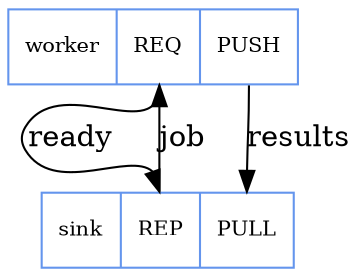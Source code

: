 digraph {
  node [color=cornflowerblue];
  subgraph {
    node [shape=record, fontsize=10.0];
    worker [label="worker | <req> REQ | <push> PUSH"];
    sink   [label="sink   | <rep> REP | <pull> PULL"];
  }
  subgraph {
    worker:push -> sink:pull  [label=results];
    worker:req  -> sink:rep   [label=ready];
    sink:rep    -> worker:req [label=job];
  }
}
